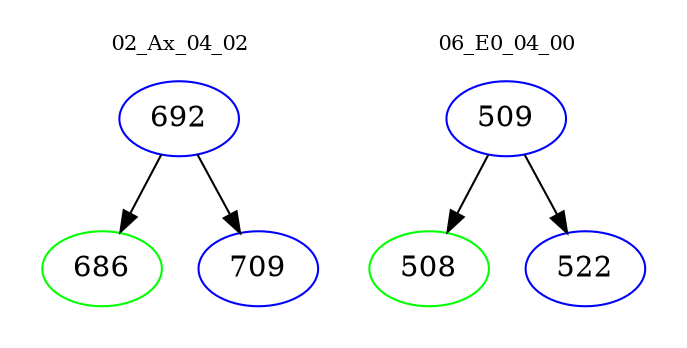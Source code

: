 digraph{
subgraph cluster_0 {
color = white
label = "02_Ax_04_02";
fontsize=10;
T0_692 [label="692", color="blue"]
T0_692 -> T0_686 [color="black"]
T0_686 [label="686", color="green"]
T0_692 -> T0_709 [color="black"]
T0_709 [label="709", color="blue"]
}
subgraph cluster_1 {
color = white
label = "06_E0_04_00";
fontsize=10;
T1_509 [label="509", color="blue"]
T1_509 -> T1_508 [color="black"]
T1_508 [label="508", color="green"]
T1_509 -> T1_522 [color="black"]
T1_522 [label="522", color="blue"]
}
}
